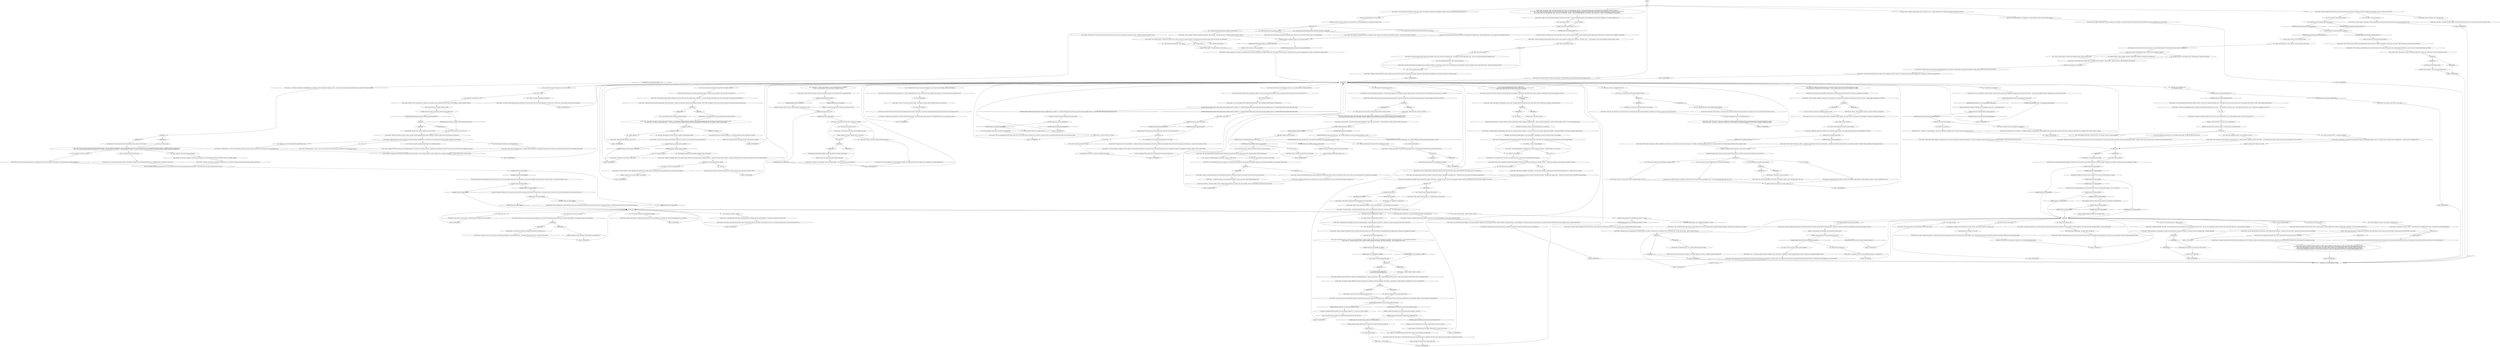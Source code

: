 # CONTAINERYARD / EVRART MURDER
# "I wanna talk to you about the murder."
# ==================================================
digraph G {
	  0 [label="START"];
	  1 [label="input"];
	  2 [label="Half Light: An entire neighbourhood of... killers."];
	  3 [label="Logic: He places a lot of faith in that *lawyergirl*. Perhaps this is a tactical error? Anyway."];
	  4 [label="Authority: Kingsman? Yes! Please, let's be that."];
	  5 [label="You: \"Actually, I need to get back to you on this door thing.\""];
	  6 [label="Untitled hub"];
	  7 [label="Evrart Claire: \"What if he planned to write a hack-piece to the local newspaper regarding these crazy theories he had developed. Just to stir up trouble. Wouldn't that be annoying?\""];
	  8 [label="Jump to: [MURDERHUB]"];
	  9 [label="Evrart Claire: \"These guys turn up and start beating people. Tell you what, Harry, I wouldn't be surprised if we got the same mercenary company -- after a little *rebranding*. And I'm sure as hell not surprised to see an army of scabs under my gates.\""];
	  10 [label="Kim Kitsuragi: \"So you believe the scabs were organized by the security contractor?\""];
	  11 [label="Variable[\"tc.crenel\"]"];
	  12 [label="Variable[\"tc.crenel\"]", shape=diamond];
	  13 [label="!(Variable[\"tc.crenel\"])", shape=diamond];
	  14 [label="Jump to: [MURDERHUB]"];
	  15 [label="Jump to: [MURDERHUB]"];
	  16 [label="Evrart Claire: \"Perfect, Harry! That's perfect!\" he claps his hands. \"My version of the left is not against the companies. It's *with* the companies. Honestly, what I have in mind is a business proposal. A left-wing business proposal, but still...\""];
	  17 [label="IsKimHere()"];
	  18 [label="IsKimHere()", shape=diamond];
	  19 [label="!(IsKimHere())", shape=diamond];
	  20 [label="Variable[\"pier.joyce_met\"]"];
	  21 [label="Variable[\"pier.joyce_met\"]", shape=diamond];
	  22 [label="!(Variable[\"pier.joyce_met\"])", shape=diamond];
	  23 [label="IsKimHere()"];
	  24 [label="IsKimHere()", shape=diamond];
	  25 [label="!(IsKimHere())", shape=diamond];
	  26 [label="IsKimHere()"];
	  27 [label="IsKimHere()", shape=diamond];
	  28 [label="!(IsKimHere())", shape=diamond];
	  29 [label="Jump to: [Untitled hub]"];
	  30 [label="Evrart Claire: \"No, you haven't, Harry.\" He waves at you with a jolly smile. \"I haven't told you anything about the crime yet.\""];
	  31 [label="Evrart Claire: \"One of them got downright suicidal. Getting drunk, violent, a little rapey...\" He shakes his head. \"Even their own negotiator couldn't control him. That's your boy, the one who likes *hanging out* and trees.\""];
	  32 [label="Evrart Claire: \"He probably worded it differently, but that was the idea. Sure sounded to me like they killed him.\" He chuckles. \"I gave them two weeks paid leave and told them to lay low to avoid retaliation.\""];
	  33 [label="Evrart Claire: \"Actually less, because this is my home town, my territory and my backyard. You are a guest here, Harry. Please remember that.\""];
	  34 [label="Evrart Claire: \"But I *can't* think straight with this thing weighing on me...\" He slaps himself on the forehead. \"You're a police officer, aren't you? I have a crazy idea. You guys are basically door-opening machines. Incredibly talented at opening doors.\"\n\"But I *can't* think straight with this thing weighing on me...\" Suddenly, he slaps himself on the forehead. \"You're police officers, aren't you? I have a crazy idea. You guys are basically door-opening machines. Incredibly talented at opening doors.\""];
	  35 [label="You: \"Kim, is that true? Are we door-opening machines?\""];
	  36 [label="You: \"What do you mean by a 'weasel'?\""];
	  37 [label="IsKimHere()"];
	  38 [label="IsKimHere()", shape=diamond];
	  39 [label="!(IsKimHere())", shape=diamond];
	  40 [label="Jump to: [Untitled hub]"];
	  41 [label="You: \"I did go inside. Weasel had the flag of the Old Revachol on his wall.\""];
	  42 [label="Variable[\"cargo.evrart_logic_on_conspiracy_theory_must_have_been_true\"]"];
	  43 [label="Variable[\"cargo.evrart_logic_on_conspiracy_theory_must_have_been_true\"]", shape=diamond];
	  44 [label="!(Variable[\"cargo.evrart_logic_on_conspiracy_theory_must_have_been_true\"])", shape=diamond];
	  45 [label="Evrart Claire: \"Yes! I'm an old man, Harry. My legs aren't what they used to be. They lift my office with that big crane. It's actually very fun, you should try it.\""];
	  46 [label="Evrart Claire: \"Oh, I'm not *at all* worried about that. These are not the kind of men who get arrested. They're Martinaise boys, tough and gritty. I'd like to see the man who takes them in.\" He chuckles. \"Besides I sent my lawyergirl to look after them.\""];
	  47 [label="You: \"You're disappointed.\""];
	  48 [label="Jump to: [MURDERHUB]"];
	  49 [label="Jump to: [MURDERHUB]"];
	  50 [label="You: \"Okay. Yes.\""];
	  51 [label="Rhetoric: He wants you to do more *things* for him before."];
	  52 [label="Evrart Claire: \"Oh, Liz is a bright one!\" He grins broadly. \"I paid for that law degree myself, thinking it'll probably turn her all fancy, but hell, Harry -- she came back a firebrand socialist! Sometimes she scares *me* with her zeal.\""];
	  53 [label="Kim Kitsuragi: \"You mean our victim?\""];
	  54 [label="Empathy: Maybe he doesn't believe the boys *really* had it in them. They're his boys after all."];
	  55 [label="Evrart Claire: \"Yes, yes, the little cul-de-sac on the coast. Where all the men have drowned -- in either the sea or the bottle. A gloomy place, doesn't have that Union attitude.\""];
	  56 [label="Evrart Claire: \"You need to get signatures from Isobel Sadie and Lilienne Carter. The cul-de-sac is right past the pawnshop and across the canal. I hear there is some trouble with the water lock, but they should fix it by Wednesday morning.\""];
	  57 [label="Untitled hub"];
	  58 [label="Evrart Claire: \"Yes, that would have been the interesting way to do things. For both of us really. But you were too slow.\" His expression turns to compassion. \"But do not despair over this minor hiccup, Harry. I *will* tell you about the murder.\""];
	  59 [label="Jump to: [Evrart Claire: \"\"Now let's get down to brass tacks....\"]"];
	  60 [label="Variable[\"cargo.evrart_help_justified\"]"];
	  61 [label="Variable[\"cargo.evrart_help_justified\"]", shape=diamond];
	  62 [label="!(Variable[\"cargo.evrart_help_justified\"])", shape=diamond];
	  63 [label="Evrart Claire: \"There's a militant wing inside the Union. A group of people whose duties don't involve manual labour, but peacekeeping in the neighbourhood. Making sure everything runs smoothly.\""];
	  64 [label="You: \"I sense there's a *but*.\""];
	  65 [label="You: \"Why don't you just open it yourself?\""];
	  66 [label="Jump to: [Untitled hub]"];
	  67 [label="Evrart Claire: \"You can get the key from Mañana -- he's down by the gates. Mañana's like a free agent in the Union. Special operations. Hardened socialist. A real free-thinker too. He'll tell you precisely where the door is.\" He smiles, obviously satisfied with how well he planned it all out. \"One last thing, Harry.\""];
	  68 [label="Reaction Speed: And just like that, it's happening -- the roller coaster is moving. Too late to take it back now."];
	  69 [label="Drama: Oddly, it seems to be true."];
	  70 [label="Evrart Claire: \"But he *does* live nearby... maybe it's a pedantic weasel? Fascists are neat freaks, if you don't mind me saying so. I feel like a real detective right now, Harry! Am I getting this right?\" He imitates bashing something with an imaginary baton."];
	  71 [label="Esprit de Corps: But, he thinks, it's your call."];
	  72 [label="Evrart Claire: \"I bet it was, Harry.\" He says with a grimace -- then the smile dissipates. \"But seriously, what did you see in his apartment?\""];
	  73 [label="You: (Shake your head.) \"Fascist insignia everywhere. Memorabilia calling for the *Return to the Golden Age*.\""];
	  74 [label="You: \"I *may have* gone inside and seen a collection of racist mugs.\""];
	  75 [label="You: \"Okay, you're right. It's probably not important.\""];
	  76 [label="IsKimHere()"];
	  77 [label="IsKimHere()", shape=diamond];
	  78 [label="!(IsKimHere())", shape=diamond];
	  79 [label="You: \"That's not a big deal. Certainly not big enough to do something insidious.\""];
	  80 [label="Evrart Claire: \"But enough about me and my fun container.\" His face turns serious. \"The killers the company hired... I think there were three of them. All hardened commando-types.\""];
	  81 [label="IsKimHere()"];
	  82 [label="IsKimHere()", shape=diamond];
	  83 [label="!(IsKimHere())", shape=diamond];
	  84 [label="Evrart Claire: \"Certainly, Harry.\""];
	  85 [label="You: \"There were other things I was wondering about.\""];
	  86 [label="Evrart Claire: \"How do I know? Let me tell you about these people.\" He slams his fist on the desk. \"That's their MO. It's what they do.\""];
	  87 [label="Jump to: [MURDERHUB]"];
	  88 [label="Evrart Claire: \"I did that, didn't I?\" He snickers. \"She thinks of herself as a guerrilla fighter. These middle-class kids and the books they read are crazy, Harry. I think she would rather be an *insurgent* than a lawyer. I hope it's a phase.\""];
	  89 [label="Jump to: [MURDERHUB]"];
	  90 [label="Logic: He's thinking: *Damn, what a mess. Good thing this isn't gonna come back to me.*"];
	  91 [label="Variable[\"cargo.took_evrart_5_real\"]"];
	  92 [label="Variable[\"cargo.took_evrart_5_real\"]", shape=diamond];
	  93 [label="!(Variable[\"cargo.took_evrart_5_real\"])", shape=diamond];
	  94 [label="Variable[\"cargo.evrart_help_justified\"]"];
	  95 [label="Variable[\"cargo.evrart_help_justified\"]", shape=diamond];
	  96 [label="!(Variable[\"cargo.evrart_help_justified\"])", shape=diamond];
	  97 [label="Endurance: If you can stomach agreeing, you can turn this around on Evrart. And physically speaking -- you *can* stomach it."];
	  98 [label="You: \"Good talk. Let's conclude for now.\"\n\"Let's change the subject.\""];
	  99 [label="You: \"Whose door is it?\""];
	  100 [label="Evrart Claire: \"Harry, I'm a very busy man and, more importantly,  I don't have that extraordinary physique you do.\" He slams his fists together. \"You look like you could run around all day!\""];
	  101 [label="You: \"I bet you don't even know anything about the hanging.\""];
	  102 [label="Empathy: He's been *hurt* too much in the past -- by men who aren't *social democrats*."];
	  103 [label="Authority: You can now go and tell Titus about this. See what he has to say."];
	  104 [label="Drama: A guy who has antagonized the Union in a Union-run town? Maybe it's political?"];
	  105 [label="Evrart Claire: \"That's exactly what I thought, Harry!\" He slams his fist on the table. \"What a weasel... And for the record, I was only curious, not testing you.\""];
	  106 [label="Evrart Claire: \"Exactly the kind of fascist memorabilia I was expecting.\" He shakes his head. \"Weasel probably prays to it every night for the downfall of the Union.\""];
	  107 [label="You: \"Great technique. You'd make a great sergeant.\""];
	  108 [label="You: \"There's more to police work than whacking an imaginary baton.\""];
	  109 [label="Evrart Claire: \"Harry, this strike is the culmination of many *many*, mistakes made by the Wild Pines Group. They tried to shut the strike down by sending in armed mercenaries.\""];
	  110 [label="You: \"Wait, the whole *neighbourhood* is in on it?\""];
	  111 [label="Kim Kitsuragi: \"Aren't you worried we might arrest them for this?\""];
	  112 [label="Evrart Claire: \"That's very clever, Harry. Yes. They might have said it just to impress some girls or something.\" He rubs his chin. \"But Titus has a bad temper, so the chances are 50-50.\""];
	  113 [label="Evrart Claire: \"Maybe that's connected too?\" He seems excited by the possibility. \"I'm not some genius judge of character. What happened here is up to you to figure out, Harry.\""];
	  114 [label="Logic: There's more to this."];
	  115 [label="You: \"All right.\""];
	  116 [label="IsKimHere()"];
	  117 [label="IsKimHere()", shape=diamond];
	  118 [label="!(IsKimHere())", shape=diamond];
	  119 [label="Evrart Claire: \"Tribunal?\" He appears aghast. \"That sounds *serious* Harry. We Union men should be *shitting* ourselves...\" He rubs his chin and smiles suddenly: \"I wish you hadn't told me that. I'm gonna lose *sleep* over this. Let's change the subject.\""];
	  120 [label="You: \"You mentioned a *lawyergirl*?\""];
	  121 [label="Evrart Claire: \"But of course! It's the least I can do for my good friend, Harry. I'll do it right after we've concluded this talk.\""];
	  122 [label="You: \"What's that supposed to mean?! I'm more left than *you* are.\""];
	  123 [label="Jump to: [MURDERHUB]"];
	  124 [label="Untitled hub"];
	  125 [label="Jump to: [MURDERHUB]"];
	  126 [label="Evrart Claire: \"They're like you guys,\" he nods to you and the lieutenant. \"Idealistic people who want to make sure bad things don't happen. And if they already have... well, punishment must follow.\"\n\"They're like you -- idealistic people who want to make sure that bad things don't happen. And if they already have... well, punishment must follow.\""];
	  127 [label="Evrart Claire: \"Oh Harry...\" He starts laughing. \"This is getting real grim and there's no need for that. We are friends.\" He sits back and looks you in the eye with a wide smile."];
	  128 [label="Variable[\"cargo.evrart_unionmaffia_rcm_maffia\"]"];
	  129 [label="Variable[\"cargo.evrart_unionmaffia_rcm_maffia\"]", shape=diamond];
	  130 [label="!(Variable[\"cargo.evrart_unionmaffia_rcm_maffia\"])", shape=diamond];
	  131 [label="Evrart Claire: \"Just open the door. You don't need to go in or anything. I just want that weasel to come home and see the unlocked door.\""];
	  132 [label="Composure: He performs a motion, as if spraying bullets from a machine gun."];
	  133 [label="You: \"No, no, Evrart. I really did open the door.\""];
	  134 [label="You: Variable[\"cargo.evrart_lying_about_the_door_drama_rc\"]"];
	  135 [label="Variable[\"cargo.evrart_lying_about_the_door_drama_rc\"]", shape=diamond];
	  136 [label="!(Variable[\"cargo.evrart_lying_about_the_door_drama_rc\"])", shape=diamond];
	  137 [label="You: \"And not only did I open it, I went inside too. It was a real weasel's den, Evrart.\""];
	  138 [label="Drama: He *was* testing you. And you succeeded."];
	  139 [label="Evrart Claire: \"Now let's get down to brass tacks. It's time for men like me and you to figure out who's killed who and why.\" He pretends to roll up his sleeves. \"Real police work is gonna start happening now. I promise you, Harry, this is gonna be good.\""];
	  140 [label="Evrart Claire: \"Racist mugs in the trash AND in the apartment?!\" He grabs his head with both hands. \"You guys are just light-years ahead of me.\""];
	  141 [label="Kim Kitsuragi: \"Yes-yes... Do you think this 'weasel' is somehow connected to the murder?\""];
	  142 [label="Evrart Claire: \"Potentially, Harry, potentially. We got arm wrestling champions, rowing club people, ex-coal miners -- tough guys, all ready to spring into action for their home base.\""];
	  143 [label="You: \"I think you're sharing information with the police, because you don't think they *actually* did it.\""];
	  144 [label="You: \"There was a bullet in the hanged man's head.\""];
	  145 [label="Jump to: [MURDERHUB]"];
	  146 [label="Jump to: [MURDERHUB]"];
	  147 [label="Jump to: [MURDERHUB]"];
	  148 [label="Jump to: [Untitled hub]"];
	  149 [label="Rhetoric: Is he absolutely sure the tenants won't be thrown out in the street?"];
	  150 [label="Variable[\"cargo.evrart_rhet_is_he_sure_the_tenants_will_be_fin\"]"];
	  151 [label="Variable[\"cargo.evrart_rhet_is_he_sure_the_tenants_will_be_fin\"]", shape=diamond];
	  152 [label="!(Variable[\"cargo.evrart_rhet_is_he_sure_the_tenants_will_be_fin\"])", shape=diamond];
	  153 [label="Evrart Claire: He nods gravely. \"A security contractor. Can you imagine that? Workers standing in peaceful protest -- united in the spirit of fellowship! -- and they send hired killers to *mow* us down with machine gun fire.\""];
	  154 [label="Evrart Claire: \"Oh, they are simply fine young men -- all seven of them! Exemplary Union members. Always working to advance their position in the local socialist-democratic movement. Core members.\""];
	  155 [label="Evrart Claire: \"Oh, no one's. It's just a weasel. A weasel lives there. Nothing for you to worry about.\""];
	  156 [label="Jump to: [EVRARTHUB]"];
	  157 [label="Kim Kitsuragi: The lieutenant sighs. \"Yes -- we both understand what you meant.\""];
	  158 [label="Esprit de Corps: This may be the only way, he thinks. I won't hold it against you. In fact, we  probably *should* reconsider later."];
	  159 [label="Authority: Don't give him the pleasure."];
	  160 [label="Authority: That's him *allowing* the police to ask his men questions."];
	  161 [label="Untitled hub"];
	  162 [label="Evrart Claire: \"Of course, Harry. Stoic silence. I like that. Very befitting a police officer.\" He bows slightly in his chair. \"I'm not a real detective. You are.\""];
	  163 [label="Evrart Claire: \"See, Harry? Many questions become irrelevant once we ask ourselves *why* we're even asking them.\" He winks at you. \"But I'm sure you have plenty more where that came from.\""];
	  164 [label="Kim Kitsuragi: \"So these *idealists* killed our victim?\""];
	  165 [label="IsKimHere()"];
	  166 [label="IsKimHere()", shape=diamond];
	  167 [label="!(IsKimHere())", shape=diamond];
	  168 [label="You: \"Are you not afraid that we're going to arrest them?\""];
	  169 [label="You: \"Where can I find them? The Union booth in the Whirling was empty.\""];
	  170 [label="Evrart Claire: \"I don't want them to be scared. I want them to think, 'Wow, I feel so safe. I like Evrart.' I only want weasels to be scared.\""];
	  171 [label="Physical Instrument: That's not how you baton someone! The technique is way off. You strike with your whole body not just the baton..."];
	  172 [label="You: \"What more can you tell me? Who's second in command? Who's the most violent?\""];
	  173 [label="You: \"What would this entail?\""];
	  174 [label="Rhetoric: He's saying as little as possible as vaguely as he can. Deliberately omitting things."];
	  175 [label="Evrart Claire: \"Harry,\" the big man says with a tragic look on his face. \"Had you asked me earlier, I could have used your help in dealing with a certain weasel. It would have really *solidified* our friendship.\""];
	  176 [label="Jump to: [MURDERHUB]"];
	  177 [label="Evrart Claire: \"I'm talking *beasts*, hardened killers from proxy wars in Yeesut, Semenine, Saramiriza -- you name it, they've done it. Raping, killing, burning villages -- killing little children for the Señorita Pineapple company, Harry...\""];
	  178 [label="Evrart Claire: \"A loud blabbering weasel. When weasels feel no one is watching, they start acting *foolishly...*\" He removes his glasses and rubs his nose."];
	  179 [label="Suggestion: There is no way to sway this man in any direction. He is un-suggestable and un-swayable. Just tell the truth."];
	  180 [label="Jump to: [MURDERHUB]"];
	  181 [label="You: \"That'd be awful if I intervened in something like that.\""];
	  182 [label="You: \"Guess what? Not only was the hanging a cover-up -- it was orchestrated by a woman named Ruby.\""];
	  183 [label="Evrart Claire: \"No,\" he says looking at the swordfish-clock inattentively. \"I don't remember hiring any Rubies to the Hardie boys.\""];
	  184 [label="Variable[\"cargo.evrart_empathy_disappointed\"]"];
	  185 [label="Variable[\"cargo.evrart_empathy_disappointed\"]", shape=diamond];
	  186 [label="!(Variable[\"cargo.evrart_empathy_disappointed\"])", shape=diamond];
	  187 [label="Evrart Claire: \"So they shot him?\" He sounds pleasantly surprised."];
	  188 [label="You: \"Let's change the subject.\""];
	  189 [label="You: \"What if I were to pin this on someone and just quietly...\""];
	  190 [label="IsKimHere()"];
	  191 [label="IsKimHere()", shape=diamond];
	  192 [label="!(IsKimHere())", shape=diamond];
	  193 [label="You: \"Kim, what do you think of this?\""];
	  194 [label="Evrart Claire: \"As I said, it weighs on me heavily...\" He bows his head in shame, then looks up and smiles: \"But once we get *really* talking... well, I'm gonna hand you the keys to Martinaise! And maybe even help you figure out who's behind this killing.\""];
	  195 [label="You: \"Are you 100% sure no one's going to end up homeless?\""];
	  196 [label="Esprit de Corps: Okay. Fine."];
	  197 [label="Variable[\"cargo.evrart_reaction_speed_recognize_gardener\"]"];
	  198 [label="Variable[\"cargo.evrart_reaction_speed_recognize_gardener\"]", shape=diamond];
	  199 [label="!(Variable[\"cargo.evrart_reaction_speed_recognize_gardener\"])", shape=diamond];
	  200 [label="Variable[\"cargo.evrart_help_justified\"]"];
	  201 [label="Variable[\"cargo.evrart_help_justified\"]", shape=diamond];
	  202 [label="!(Variable[\"cargo.evrart_help_justified\"])", shape=diamond];
	  203 [label="Authority: Take the documents off him and you take his power."];
	  204 [label="Evrart Claire: \"Are you shitting me, Harry? Did you not really open the door and are now just telling me you did?\" His lively eyes are mapping your face. \"You're a wild one, Harry!\""];
	  205 [label="You: \"Hold on, you have a village elephant?\""];
	  206 [label="Evrart Claire: \"Most certainly, Harry.\" The big man nods merrily. \"Nothing brightens my day like brainstorming these things with you.\""];
	  207 [label="Jump to: [Untitled hub]"];
	  208 [label="Jump to: [EVRARTHUB]"];
	  209 [label="Half Light: Those Señorita Pineapple people are scary motherfuckers, decimating your state if you don't give them your pineapples."];
	  210 [label="Empathy: He's not scared of them. If anything, he *likes* them being here. Strange..."];
	  211 [label="You: Say nothing."];
	  212 [label="Evrart Claire: \"Of course, of course, Harry. I'm not a real police officer. *You* are!\""];
	  213 [label="Evrart Claire: \"Insidious? Would I ever ask you to do something insidious? Of course not!\" He shakes his head. \"I personally love journalism. And I know you do too. That's because we've got nothing to hide, right?\""];
	  214 [label="You: \"Wait, they move the container?\""];
	  215 [label="You: \"Go on.\""];
	  216 [label="Reaction Speed: This woman may be running drugs for him. There's no way he doesn't know her."];
	  217 [label="Jump to: [MURDERHUB]"];
	  218 [label="IsKimHere()"];
	  219 [label="IsKimHere()", shape=diamond];
	  220 [label="!(IsKimHere())", shape=diamond];
	  221 [label="Evrart Claire: \"You're right, you're right. My sleep isn't your concern -- tell me, Harry, what else can I help you with?\""];
	  222 [label="You: \"In the future, I could use your backing. Can you ask the Hardie boys to cooperate?\"\n\"Evrart, I met these Hardies. Can you ask them to cooperate with me?\""];
	  223 [label="Half Light: Separate one from the herd."];
	  224 [label="Variable[\"cargo.evrart_halflight_separate_one_from_herd\"]"];
	  225 [label="Variable[\"cargo.evrart_halflight_separate_one_from_herd\"]", shape=diamond];
	  226 [label="!(Variable[\"cargo.evrart_halflight_separate_one_from_herd\"])", shape=diamond];
	  227 [label="Variable[\"cargo.evrart_exited_murderhub_once\"]"];
	  228 [label="Variable[\"cargo.evrart_exited_murderhub_once\"]", shape=diamond];
	  229 [label="!(Variable[\"cargo.evrart_exited_murderhub_once\"])", shape=diamond];
	  230 [label="Jump to: [EVRARTHUB]"];
	  231 [label="Jump to: [MURDERHUB]"];
	  232 [label="Evrart Claire: \"On the coast, Harry. Across the canal. There's a cul-de-sac there -- a little *village* they're calling it. A gloomy place. You'll find it. I trust your detective skills, Harry.\""];
	  233 [label="Logic: There's probably more to that."];
	  234 [label="You: \"The weasel-thing sounds fun, wish I could have done that.\""];
	  235 [label="Variable[\"whirling.hardie_hub_reached\"]"];
	  236 [label="Variable[\"whirling.hardie_hub_reached\"]", shape=diamond];
	  237 [label="!(Variable[\"whirling.hardie_hub_reached\"])", shape=diamond];
	  238 [label="Inland Empire: The stars aligned into a cosmic frown here. He has your fate decided. Bide your time, however, and let the stars continue their course -- and that frown shall turn into a smile. Only if you play along..."];
	  239 [label="Jump to: [EVRARTHUB]"];
	  240 [label="Evrart Claire: \"...but there's a *thing* that's been keeping me up at night. I *want* to talk about the hanging. I mean... if we could just calmly talk, exchange information, we could blow this thing wide open!\""];
	  241 [label="Evrart Claire: \"Just go there, unlock the door and leave it open. It's been such a burden on me, Harry. I just want this to be over so I can discuss business with you.\" He puts his glasses back on."];
	  242 [label="You: Better not to."];
	  243 [label="Half Light: Or what -- he'll give you info? Fine, don't ask it then."];
	  244 [label="Logic: He's betting on them being useless to you."];
	  245 [label="Evrart Claire: \"Of course, Harry!\" He exclaims. \"What are friends for if not for measuring the falsehood one can pass in the disguise of truth.\""];
	  246 [label="You: \"Misogynist posters, racist literature and a signed petition to 'euthanise the invalids'.\""];
	  247 [label="Evrart Claire: \"Believe me, he's not a killer. He's a nobody. Just a basement-variety armchair fascist, who comes up with needlessly complex conspiracy theories.\""];
	  248 [label="Evrart Claire: \"Believe me, Harry, he's a nobody. Just your basement-variety nobody... Can't imagine him being connected to a high-calibre case like this.\""];
	  249 [label="Evrart Claire: \"Everything they did there, they brought over here. They want to turn Revachol into a Third World slum. Honestly, the only thing they didn't do, is kill the village elephant.\""];
	  250 [label="Logic: Again: that sounds like organized crime."];
	  251 [label="Variable[\"cargo.evrart_thinks_hardies_might_have_not_killed_after_all\"]"];
	  252 [label="Variable[\"cargo.evrart_thinks_hardies_might_have_not_killed_after_all\"]", shape=diamond];
	  253 [label="!(Variable[\"cargo.evrart_thinks_hardies_might_have_not_killed_after_all\"])", shape=diamond];
	  254 [label="You: \"I've talked to the boys and it turns out the hanging was a cover-up. They were helping a woman named Klaasje.\""];
	  255 [label="Evrart Claire: \"What I *do* know is -- the case is in safe hands. If anyone can get to the bottom of this shot-and-hanged man, it's my favourite policeman -- Harry.\"\n\"What I *do* know is -- the case is in safe hands. If anyone can get to the bottom of this shot-and-hanged-man, it's my two little policemen. Godspeed, policemen!\""];
	  256 [label="Evrart Claire: \"Of course, you're always one step ahead of me, Harry. I'm no genius. I'm in this position because people *like* me.\""];
	  257 [label="You: \"Did you send her to spy on me disguised as a gardener?\""];
	  258 [label="You: \"You're right not to trust me. I take care of *me*. I'm a hustler. I grind. I'm a money engineer.\""];
	  259 [label="You: \"What are the signatures for?\""];
	  260 [label="Evrart Claire: \"By now I'm *sure* you've figured out who the dead man was working for -- the bad guys. Wild Pines. Sent to scare us. Another *violent measure* of the top hats against us flat caps.\""];
	  261 [label="Kim Kitsuragi: \"And what would this entail?\""];
	  262 [label="You: \"Let's change the topic.\""];
	  263 [label="Jump to: [MURDERHUB]"];
	  264 [label="You: \"You said the lynching and the strike are related. How?\"\n\"I've heard about a connection between the lynching and the strike. I'd like to hear what you know about it.\"\n\"I want to hear again about how the strike and lynching are connected.\""];
	  265 [label="Evrart Claire: \"I mean, it's no secret that the lynching is connected to the strike -- so much to talk about! Honestly, it's been weighing on me so heavily. I understand -- you need to *interview* me...\""];
	  266 [label="You: \"You've heard wrong Evrart. We're not.\""];
	  267 [label="Drama: It's impossible to say if he's telling the truth, sire."];
	  268 [label="Evrart Claire: \"Oh, Harry...\" He shakes his head, smiling. \"You don't need to get back to me. You need to open the door. Very simple, really.\""];
	  269 [label="You: \"There was a collection of colonial mugs there, and I found a similar mug in the trash with the hanged man's clothes.\"\n\"The mug collection I mentioned was in the apartment... I found a similar mug in the trash with the hanged man's clothes.\""];
	  270 [label="Untitled hub"];
	  271 [label="You: \"How do you know the mercenaries were hired by the shipping company?\""];
	  272 [label="Empathy: He's clearly happy about the tribunal."];
	  273 [label="Evrart Claire: \"Oh, I wasn't offering it to you, just holding it out there.\" He pockets the bill. \"But I am willing to share *information*. Was there anything else?\""];
	  274 [label="Evrart Claire: \"What does your heart tell you about your lost gun, Harry? Does it tell you to forget about it? Or do you think it wants to be found?\" He picks something from his teeth. \"I think it's lonely and cold. I think it wants to be found and I have a proposal for you.\""];
	  275 [label="You: \"No, I'm not going to do this.\" (Reject the task.)"];
	  276 [label="You: \"Fine, if I happen to be there, I can ask them.\" (Accept the task.)"];
	  277 [label="You: \"What do you mean?\"\n\"I'm listening.\""];
	  278 [label="Kim Kitsuragi: The lieutenant marks something in his notebook."];
	  279 [label="You: \"You mean the fishing village?\""];
	  280 [label="Empathy: He means it."];
	  281 [label="Evrart Claire: \"But the good news is, the moment you change your mind and want to look into this matter -- just tell me, and we'll be buddies again.\" He smiles pleasantly."];
	  282 [label="Jump to: [EVRARTHUB]"];
	  283 [label="You: \"Yes, let's talk about the murder.\""];
	  284 [label="Evrart Claire: \"But enough about me and my container.\" His face turns serious. \"The killers the company hired... I think there were three of them. All hardened commando-types.\""];
	  285 [label="Evrart Claire: \"You fucked up. You waited too long, the weasel came back, and now you can't open the door I asked you to open...\" The big man looks you straight in the eye."];
	  286 [label="Reaction Speed: Wait, the girl by the Whirling, who was keeping an eye on you -- is he talking about her?"];
	  288 [label="IsKimHere()"];
	  289 [label="IsKimHere()", shape=diamond];
	  290 [label="!(IsKimHere())", shape=diamond];
	  291 [label="You: \"I saw lot of anti-socialist, anti-union stuff. Pamphlets saying: *Get the unions in check*.\""];
	  292 [label="You: \"The deal wasn't for me to go inside, so I didn't.\""];
	  293 [label="Evrart Claire: \"Truly awful.\" He shakes his head. \"It's great it didn't happen then. I personally love journalism. And I know you do too, Harry. That's because we've got nothing to hide, right?\""];
	  294 [label="Evrart Claire: \"So funny, Harry. I, of course, love journalism. And I know secretly you do too. And you know why? Because we've got nothing to hide.\""];
	  295 [label="Empathy: Despite his boastful tone, he's having doubts about something -- but what?"];
	  296 [label="Evrart Claire: \"Also, Harry, here's five reál.\" He holds out a banknote."];
	  297 [label="Evrart Claire: \"Yes, Harry. It's like I can't *fully* trust you if you're not a man of the left,\" he says, slowly shaking his head. \"I *want* to, but I just can't...\""];
	  298 [label="You: \"I am not a 'man of the left'. I'm a patriot of Revachol.\""];
	  299 [label="Evrart Claire: \"You're saying it, but I don't believe you. You know how it is -- company snitches, *agent provocateurs* everywhere... I'm barricaded in this fortress of mine, and I need to get a message out. Will you help me?\""];
	  300 [label="Esprit de Corps: He means: \"Fuck it, let's open the door then.\""];
	  301 [label="Evrart Claire: \"Once again I require nothing unethical or illegal of you. You just need to get two little signatures on this piece of paper.\" He pulls out an envelope. \"And then mail it to my accountant in La Delta.\""];
	  302 [label="Evrart Claire: \"Perfectly acceptable.\" He smiles. \"No one's gonna force you into anything, but I don't know about that gun of yours... You see, I'm a vengeful man, Harry. Part of how I got where I am is that, well -- I can be quite nasty sometimes.\""];
	  303 [label="IsKimHere()"];
	  304 [label="IsKimHere()", shape=diamond];
	  305 [label="!(IsKimHere())", shape=diamond];
	  306 [label="You: \"Our victim?\""];
	  307 [label="IsKimHere()"];
	  308 [label="IsKimHere()", shape=diamond];
	  309 [label="!(IsKimHere())", shape=diamond];
	  310 [label="Variable[\"coast.reeds_checked_counter\"] >=1"];
	  311 [label="Variable[\"coast.reeds_checked_counter\"] >=1", shape=diamond];
	  312 [label="!(Variable[\"coast.reeds_checked_counter\"] >=1)", shape=diamond];
	  313 [label="Variable[\"cargo.evrart_help_justified\"]"];
	  314 [label="Variable[\"cargo.evrart_help_justified\"]", shape=diamond];
	  315 [label="!(Variable[\"cargo.evrart_help_justified\"])", shape=diamond];
	  316 [label="Evrart Claire: \"Mhmh. One day Titus Hardie -- leader of this peacekeeping faction -- comes up to me and says: 'Boss, socialist-democratic fervour drove us to take it upon ourselves to kill this beast that was burdening the land.'\""];
	  317 [label="You: \"So let me ask you this... Which one of Hardie's boys is your least favourite?\""];
	  318 [label="You: \"So let's say something happens to Fat Angus... let's say a citizen's arrest...\""];
	  319 [label="Evrart Claire: \"You would die, Harry,\" he says, grinning. \"You would die and in the process start a bloody and completely unnecessary war between the Débardeurs' Union and the Citizens Militia.\""];
	  320 [label="Evrart Claire: \"And I'm sure you're gonna open this one with flying colours, Harry.\" He chuckles. \"This really is very simple and there's nothing shady about it.\""];
	  321 [label="You: \"Yes, let's blow it open.\""];
	  322 [label="Kim Kitsuragi: \"Yes. That sounds good,\" the lieutenant says with a slow nod. \"Let's do that.\""];
	  323 [label="Volition: Needless to say, this is another *move*. Don't take it."];
	  324 [label="You: \"You're right, I was just testing you.\""];
	  325 [label="Drama: He's trying to figure out if you're lying."];
	  326 [label="Evrart Claire: \"Just as I thought. Culturally antiquated mug collection. What a weasel...\" He shakes his head. \"*Pissing* on Evrart's Rainbow Coalition.\""];
	  327 [label="You: \"I see.\""];
	  328 [label="Evrart Claire: \"Now please, let's get back to the good stuff, the police stuff, Harry! I just see myself as one of you guys. Think of me as a sergeant or something.\" He smiles broadly. \"Let's *crack* this, Harry.\""];
	  329 [label="You: \"Who exactly did the *pushing*?\""];
	  330 [label="You: \"Do you know Ruby?\""];
	  331 [label="Evrart Claire: \"Why was I disappointed that they didn't start a war? I'm not a floozy, Harry.\" He flashes you a sly smile. \"You don't just get to second base with Evrart like this. We're at first base, Harry.\""];
	  332 [label="You: \"Yes. Someone shot him in the head before they hanged him.\""];
	  333 [label="You: \"So you think the security contractor organized the scabs?\""];
	  334 [label="You: \"The name of the company is Krenel this time. It might have been Sediment before.\""];
	  335 [label="You: \"The remaining mercenaries are organizing a tribunal to take on the Hardies.\""];
	  336 [label="You: \"You don't *seem* too worried about it.\""];
	  337 [label="IsKimHere()"];
	  338 [label="IsKimHere()", shape=diamond];
	  339 [label="!(IsKimHere())", shape=diamond];
	  340 [label="Evrart Claire: \"They're just gonna have to deal with the construction noise for six months and then they'll be living like kings -- right next to a fancy new youth centre, designed by the best architects from Stella Maris.\""];
	  341 [label="Jump to: [EVRARTHUB]"];
	  342 [label="Kim Kitsuragi: \"What makes you think the Wild Pines negotiator can't control them?\""];
	  343 [label="You: \"How did he end up hanging from that tree?\""];
	  344 [label="Kim Kitsuragi: \"Interesting. Who's second in command?\""];
	  345 [label="Evrart Claire: \"The people win, Harry.\" He nods solemnly and repeats: \"The people win.\""];
	  346 [label="Evrart Claire: \"We're gonna build a youth centre there. The value of their properties goes up and kids have a place to play in. I'm looking out for these people, not pulling the rug from under them, Harry. I'm looking out for all of Martinaise, not just the harbour.\""];
	  347 [label="Jump to: [MURDERHUB]"];
	  348 [label="Evrart Claire: \"By all means, Harry. What's on your mind?\""];
	  349 [label="Evrart Claire: \"Harry, they're almost all of them *great* guys, born leaders. Whatever happened, I'm sure they only had the best interests of Revachol in mind.\"\n\"They're almost all of them *great* guys, born leaders. Whatever happened, I'm sure they only had the best interests of Martinaise and Revachol in mind.\" "];
	  350 [label="Evrart Claire: \"...actually less, because it's his home and his backyard. You are a guest here, Harry. Please remember that.\""];
	  351 [label="Evrart Claire: \"Sure. I understand. But if that's the case, I don't think we'll *ever* get to speak like equals. Beautiful friendship unrealized. I really hope you'll change your mind, Harry...\""];
	  352 [label="Evrart Claire: \"Absolutely Harry, absolutely. Sock it to me.\""];
	  353 [label="Evrart Claire: \"Oh...\" He smiles -- it's another big grin. \"And she also really likes *gardening* I hear. In March. Strange. Anyway, let's move on.\""];
	  354 [label="Rhetoric: A man of the left? So you have to be a social democrat?"];
	  355 [label="Evrart Claire: \"You're right, Harry. You only had to unlock the door.\" He gives you a clever look. \"Which you did, so we're all good here.\""];
	  356 [label="You: \"But this weasel might have cleaned up after the killers.\""];
	  357 [label="Evrart Claire: \"But he *does* live nearby -- maybe it's a pedantic weasel? Fascists are known to be neat freaks... I feel like a real detective right now, Harry! Am I getting this right?\" He imitates bashing something with an imaginary baton."];
	  358 [label="Evrart Claire: \"What if it did? What if he took a whack in the dark? Started telling people the strike is funded by a protection racket that drove local shops out of business?\""];
	  359 [label="You: \"Do you know Klaasje?\""];
	  360 [label="Kim Kitsuragi: \"He was shot in the head *before* he was hanged.\""];
	  361 [label="You: \"Yet?\""];
	  362 [label="Evrart Claire: \"Once you have the signatures, mail this to 13022 La Rocca, district of La Delta. Then we can talk.\" He runs his fingers through his thin hair.\n\"Once you have the signatures, mail this to 13022 La Rocca in La Delta. *Then* I'll know you're a real kingsman and a patriot.\" He runs his fingers through his thin hair.\n\"Once you have the signatures, mail this to 13022 La Rocca in La Delta. *Then* I'll know you're a solid socialist.\" He runs his fingers through his thin hair.\n\"Once you have the signatures, mail this to 13022 La Rocca in La Delta. *Then*  I know we can do business together.\" He runs his fingers through his thin hair.\n\"Once you have the signatures, mail this to 13022 La Rocca in La Delta. *Then* we can talk about your gun.\" He runs his fingers through his thin hair."];
	  363 [label="Evrart Claire: \"There's a nameless little street on the coast with some old houses around it. Most people have already signed. I just need *two* more signatures to get this mission off the ground, Harry.\""];
	  364 [label="Kim Kitsuragi: \"By *negotiator* you mean Joyce?\""];
	  365 [label="You: \"Where is this *place* exactly?\""];
	  366 [label="You: \"Sounds like everybody wins.\""];
	  367 [label="Evrart Claire: \"By all means, Harry!\" He nods excitedly. \"What's on your mind?\""];
	  368 [label="You: \"Wait, who was the 'weasel'?\""];
	  369 [label="Evrart Claire: \"Fantastic! Time for men like me and you to figure out who's killed who and why.\" His fist lands on the desk. \"Real police work is gonna start happening now. I promise you, Harry, this is gonna be good.\""];
	  370 [label="You: \"I don't deserve that information, I didn't earn it...\""];
	  371 [label="Savoir Faire: Keep it cool, baby boy. You can use this, groove with this. Play along, let him throw his weight around -- and when he throws it too much, and you've got him off guard, that's when your trip him up."];
	  372 [label="Variable[\"cargo.evrart_help_justified\"]"];
	  373 [label="Variable[\"cargo.evrart_help_justified\"]", shape=diamond];
	  374 [label="!(Variable[\"cargo.evrart_help_justified\"])", shape=diamond];
	  375 [label="Evrart Claire: \"Work with them -- hell, interview them! But don't fight them. They really are just like you -- men who like beer, women, and some *order* on the streets.\""];
	  376 [label="Evrart Claire: \"I repeat, I'm a very, *very* busy man, Mr. Kitsuragi, and therefore I must occasionally enlist... outside help.\" He turns back to you. \"So what will it be, Harry?\""];
	  377 [label="Evrart Claire: \"Of course, Harry, I understand. But if that's the case, I don't think we'll *ever* find your gun. Even worse -- we won't be able to speak like equals about the murder...\""];
	  378 [label="You: \"Another question.\""];
	  379 [label="IsTHCPresent(\"revacholian_nationhood\")"];
	  380 [label="IsTHCPresent(\"revacholian_nationhood\")", shape=diamond];
	  381 [label="!(IsTHCPresent(\"revacholian_nationhood\"))", shape=diamond];
	  382 [label="Authority: That's all he's going to say on this subject."];
	  383 [label="You: (Better not to mention it.)"];
	  384 [label="Drama: You didn't say it with nearly enough confidence."];
	  385 [label="Evrart Claire: \"You know, what, Harry?\" He points both index fingers at you. \"I got a feeling they're gonna show up in full force *tomorrow*.\""];
	  386 [label="You: \"Do you think this weasel has something to do with my case?\""];
	  387 [label="You: \"Did they kill the hanged man?\"\n\"You believe they killed the hanged man?\""];
	  388 [label="Drama: He thinks it's closer to 60-40. 60 they didn't do it."];
	  389 [label="You: \"Where can I find them?\""];
	  390 [label="You: \"Wait, why are you giving it to me?\""];
	  391 [label="Evrart Claire: \"Good boy, a real team player.\" He rubs his hands together. \"Now -- do you have any more questions?\""];
	  392 [label="You: \"This is another corrupt scheme, isn't it? I'm neither left nor right. I do what my *heart* tells me to do.\""];
	  393 [label="Kim Kitsuragi: The lieutenant shrugs."];
	  394 [label="Evrart Claire: \"You bring joy to my heart, Harry --  such a pleasure to be working with you. Here...\" He hands you an open white envelope."];
	  395 [label="Jump to: [Untitled hub]"];
	  396 [label="Jump to: [Untitled hub]"];
	  397 [label="Kim Kitsuragi: The lieutenant's eyes meet yours and he shrugs."];
	  398 [label="Evrart Claire: \"Ruby?\" His belly rolls as he laughs to himself. \"You come across some wild characters, Harry, let me tell you! Ruby, huh? I guess you need to discuss her too?\""];
	  399 [label="Drama: An excellent opportunity presents itself, sire! You could win the trust of the arch-liar, pretend to play into his hand -- then, should you wish, bend his efforts towards your own!"];
	  400 [label="Physical Instrument: Does this jiggling ooze think he's going to *use* you? He's got another thing coming. Play his game, son, with your eyes peeled. He's going to slip up, and when he does -- you're going to come out on top."];
	  401 [label="Variable[\"cargo.evrart_help_justified\"]"];
	  402 [label="Variable[\"cargo.evrart_help_justified\"]", shape=diamond];
	  403 [label="!(Variable[\"cargo.evrart_help_justified\"])", shape=diamond];
	  404 [label="Interfacing: He thinks he can force you into his scheme. You can turn this around on him if you accept."];
	  405 [label="Evrart Claire: \"Oh, that would definitely be Fat Angus. His feet smell from a city-block away and he's always having noisy stomach troubles. Horrible, revolting guy.\""];
	  406 [label="Evrart Claire: \"Angus, his ever-growling stomach, and his smelly feet are all part of the Union. You have as much right to *arrest* him as I have to arrest your partner here.\" He points to the lieutenant."];
	  407 [label="Kim Kitsuragi: \"You want to send someone a message that the police are working for you.\""];
	  408 [label="Authority: He wants to send a message: \"Even the police are working for me.\""];
	  409 [label="Evrart Claire: \"Harry, my dear friend.\" He sinks deeper into the chair. \"I am what people call a *local big wig*. I know everything that goes on in Martinaise.\""];
	  410 [label="Evrart Claire: \"Just open *one little door*. You don't need to go in or anything. I just want that weasel to come home and see the unlocked door. That's it. Anything else we should discuss?\""];
	  411 [label="IsKimHere()"];
	  412 [label="IsKimHere()", shape=diamond];
	  413 [label="!(IsKimHere())", shape=diamond];
	  414 [label="Hand/Eye Coordination: With a police baton. Like a crook or someone."];
	  415 [label="Visual Calculus: That does sound quite unlikely, yes. The big guy leading the scabs at the gates is *colossal*."];
	  416 [label="Physical Instrument: Rollerskating -- not drugs, Harry. You like this."];
	  417 [label="Variable[\"cargo.evrart_lying_about_the_door_drama_rc\"]"];
	  418 [label="Variable[\"cargo.evrart_lying_about_the_door_drama_rc\"]", shape=diamond];
	  419 [label="!(Variable[\"cargo.evrart_lying_about_the_door_drama_rc\"])", shape=diamond];
	  420 [label="Evrart Claire: \"Thank you, Harry. You have shown me that the Débardeurs' Union and the Citizens Militia can indeed work together.\" He nods solemnly. \"Now, let's cut down to brass tacks.\""];
	  421 [label="You: \"I really went in there. Whose place is it? I just need to know.\""];
	  422 [label="You: \"That'd be cool. I live for shutting these journalist fucks down.\""];
	  423 [label="You: \"You're disappointed. Why did you want them to have killed him?\""];
	  424 [label="Evrart Claire: \"You said it, Harry! Hell --\" the fist lands on the desk again -- \"one of those guys looks big enough to take down that proverbial elephant! Boys like that don't just *happen* to show up during strikes.\"\n\"You said it. Hell...\" The fist slams on the desk again. \"... one of those guys looks big enough to take down that proverbial elephant! Boys like that don't just *happen* to show up during strikes.\""];
	  425 [label="Kim Kitsuragi: The lieutenant watches you pocket the bank note. He looks a little puzzled."];
	  426 [label="Evrart Claire: \"Harry, what you need to realize is -- we dockworkers are not pushovers.\""];
	  427 [label="Jump to: [Untitled hub]"];
	  428 [label="Evrart Claire: \"Oh, Harry,\" he bursts out laughing. \"Thanks for the tip. I'll leave doing the 'real damage' to you -- you are the real police officer after all, not me.\""];
	  429 [label="You: \"Fucking weasel...\""];
	  430 [label="Jump to: [MURDERHUB]"];
	  431 [label="Logic: That sounds a bit like organized crime."];
	  432 [label="IsKimHere()"];
	  433 [label="IsKimHere()", shape=diamond];
	  434 [label="!(IsKimHere())", shape=diamond];
	  435 [label="You: \"I can't accept this thing.\" (Refuse the task -- for now.)"];
	  436 [label="Jump to: [Untitled hub]"];
	  437 [label="Evrart Claire: \"The *weasel* is no true patriot, Harry.\" He shakes his head. \"He prays every night for the downfall of the Union -- and spits upon the name of the king.\""];
	  438 [label="Evrart Claire: \"How odd.\" The man shrugs. \"I don't know what to say, lieutenant. They told me they hanged him. A hanged man is what I saw when I took a look into that yard...\""];
	  439 [label="You: \"What if it's connected to my case?\""];
	  440 [label="You: \"Did one of his theories turn out to be true?\""];
	  441 [label="Evrart Claire: \"Harry,\" he says, ignoring the lieutenant, \"what you need to realize is -- we dockworkers are not pushovers.\""];
	  442 [label="Evrart Claire: \"Indeed, my friend. All *is* right.\""];
	  443 [label="Conceptualization: His smile is so wide it could blanket the universe."];
	  444 [label="Evrart Claire: \"I'm gonna say *no*,\" he says decisively. \"I would say I don't have a drug operation, and if I did, I wouldn't have some Ruby, whom I don't even know, running it. I'd hire cops or... my mom. I don't even know, Harry.\""];
	  445 [label="Evrart Claire: \"I'm not a drug dealer.\" Suddenly he starts laughing. \"For a moment it seemed like you were on the track, had a good theory there, but now it's getting *convoluted*. My suggestion is to keep it *simple*. Truth is always simple.\""];
	  446 [label="Evrart Claire: \"How odd.\" The man shrugs. \"I don't know what to say, Harry. They told me they hanged him. A hanged man is what I saw when I took a look into that yard...\""];
	  447 [label="Jump to: [MURDERHUB]"];
	  448 [label="Variable[\"whirling.hardie_hub_reached\"]"];
	  449 [label="Variable[\"whirling.hardie_hub_reached\"]", shape=diamond];
	  450 [label="!(Variable[\"whirling.hardie_hub_reached\"])", shape=diamond];
	  451 [label="Evrart Claire: \"*Was* it a good talk?\" He leans back, suddenly worried. \"I'm not sure we made much headway here. I was hoping we'd bust the case wide open, heck, I even wanted to tell you what I *really* want to achieve with the strike...\""];
	  452 [label="Kim Kitsuragi: \"It depends. I don't think what we just got from Mr. Claire was very useful.\" He studies Evrart."];
	  453 [label="Evrart Claire: \"Am I...?\" The big man shakes his head in disbelief. \"Harry, these people... Martinaise is the most important thing in my life. I would never let anything bad happen to them.\""];
	  454 [label="IsDayFrom(3)"];
	  455 [label="IsDayFrom(3)", shape=diamond];
	  456 [label="!(IsDayFrom(3))", shape=diamond];
	  457 [label="You: \"I thought I had more time...\""];
	  458 [label="Authority: When you meet this *Titus*, tell him about this. See what he has to say."];
	  459 [label="Empathy: Uncertainty belies his boasting. In the end, though, he believes it -- or at least, he *wants to believe*."];
	  460 [label="Logic: So he doesn't want to counter with a narrative that exonerates the Union. But why?"];
	  461 [label="Logic: Agreeing to take the contracts does not equate to you agreeing to actually help him..."];
	  462 [label="You: \"Go on.\""];
	  463 [label="You: \"I've opened a few doors in my life.\""];
	  464 [label="Evrart Claire: \"Oh, you're being too modest, my friend.\" He chuckles. \"But don't worry. This annoying thing I have is completely legal. I just need you to open a door.\""];
	  465 [label="Untitled hub"];
	  466 [label="Jump to: [EVRARTHUB]"];
	  467 [label="Jump to: [EVRARTHUB]"];
	  468 [label="Variable[\"TASK.find_out_whos_in_the_union_box\"]  and  Variable[\"TASK.find_out_whos_in_the_union_box_done\"] == false"];
	  469 [label="Variable[\"TASK.find_out_whos_in_the_union_box\"]  and  Variable[\"TASK.find_out_whos_in_the_union_box_done\"] == false", shape=diamond];
	  470 [label="!(Variable[\"TASK.find_out_whos_in_the_union_box\"]  and  Variable[\"TASK.find_out_whos_in_the_union_box_done\"] == false)", shape=diamond];
	  471 [label="Evrart Claire: \"Oh, you're too kind, Harry! Way too kind.\" He chuckles. \"I know I'm not a real police officer. *You* are!\""];
	  472 [label="Kim Kitsuragi: \"Would he? I'm not so sure about it.\""];
	  473 [label="Evrart Claire: \"Last winter some poor workers in Terminal E went on a little strike. The company sent in *Sediment* -- a security contractor. The strike was over the workers' right to wear protective footwear, Harry.\""];
	  474 [label="Evrart Claire: \"Just between us, I don't care for those lefty dinks either.\" He immediately changes course. \"It's all about *power* and here's how we're gonna get it -- I need you to be my kingsman, Harry.\""];
	  475 [label="Evrart Claire: \"It's time for men like me and you to figure out who's killed who and why.\" He nods. \"Real police work is gonna start happening now. I promise you, Harry, this is gonna be good.\""];
	  476 [label="Evrart Claire: \"I'm glad you asked, Harry -- the Union is going to build a modern youth centre in Martinaise!\" He grins broadly. \"It will be *righteous*. We're gonna get those teenagers off drugs -- and *on* roller skates!\""];
	  477 [label="IsKimHere()"];
	  478 [label="IsKimHere()", shape=diamond];
	  479 [label="!(IsKimHere())", shape=diamond];
	  480 [label="Evrart Claire: \"I'm very glad to hear that, Harry,\" he says with a smile. \"One question: you didn't actually happen to stumble in and see what's inside the apartment, did you?\""];
	  481 [label="Kim Kitsuragi: \"I'm not sure I understand.\" He looks to the Union boss. \"If you're asking us to break down someone's door, it's not going to happen.\""];
	  482 [label="You: \"I did go inside. He had the glorious flag of *Revachol the Suzerain* on his wall.\""];
	  483 [label="Shivers: Water drips from the eaves. A woman looks at her freshly tarred skiff. There's a pair of cavalry boots under the fish in the box and the wind howls like a vicious spirit..."];
	  484 [label="Variable[\"cargo.evrart_drama_testing_you_to_see_if_youre_lying\"]"];
	  485 [label="Variable[\"cargo.evrart_drama_testing_you_to_see_if_youre_lying\"]", shape=diamond];
	  486 [label="!(Variable[\"cargo.evrart_drama_testing_you_to_see_if_youre_lying\"])", shape=diamond];
	  487 [label="You: \"Okay. Another question.\""];
	  488 [label="Variable[\"whirling.modifer_hardies_eight_hardie_missing_smuggler_minus1_weirdone\"]  or  Variable[\"whirling.modifer_hardies_eight_hardie_missing_smuggler_minus2\"]  or Variable[\"TASK.confront_hardie_about_drug_trade\"]"];
	  489 [label="Variable[\"whirling.modifer_hardies_eight_hardie_missing_smuggler_minus1_weirdone\"]  or  Variable[\"whirling.modifer_hardies_eight_hardie_missing_smuggler_minus2\"]  or Variable[\"TASK.confront_hardie_about_drug_trade\"]", shape=diamond];
	  490 [label="!(Variable[\"whirling.modifer_hardies_eight_hardie_missing_smuggler_minus1_weirdone\"]  or  Variable[\"whirling.modifer_hardies_eight_hardie_missing_smuggler_minus2\"]  or Variable[\"TASK.confront_hardie_about_drug_trade\"])", shape=diamond];
	  491 [label="Empathy: He *remains* honestly disappointed they didn't kill him."];
	  492 [label="Variable[\"cargo.evrart_logic_theres_more\"]"];
	  493 [label="Variable[\"cargo.evrart_logic_theres_more\"]", shape=diamond];
	  494 [label="!(Variable[\"cargo.evrart_logic_theres_more\"])", shape=diamond];
	  495 [label="You: \"So this Ruby is *not* running a drug operation for you, Evrart?\""];
	  496 [label="Evrart Claire: \"I don't know what happened, Harry. I wanted you to feel like Mr. Martinaise! And, of course -- I also wanted you to *find your gun*.\" Great sadness comes over him. \"But... it's like I can't completely trust you. Yet.\""];
	  497 [label="Untitled hub"];
	  498 [label="Evrart Claire: \"You see, Harry, it only benefits me if you open the right door. If you open the wrong door, then it makes things harder for me, 'cause now you're scaring random people in my district.\""];
	  499 [label="Evrart Claire: \"About my fun container?\" He chuckles. \"It's a hoot, Harry. Who knows, maybe you'll be in here the next time they move it. It will be very fun, I promise.\""];
	  500 [label="Evrart Claire: \"Evrart forgives, Harry.\" A wide smile crosses his face. \"Don't cry, my boy. It's gonna be alright. I'm *still* gonna tell you about the murder. That's just the way I am. Benevolent.\""];
	  501 [label="Variable[\"TASK.ask_gardner_why_is_she_gardening_in_march_done\"]"];
	  502 [label="Variable[\"TASK.ask_gardner_why_is_she_gardening_in_march_done\"]", shape=diamond];
	  503 [label="!(Variable[\"TASK.ask_gardner_why_is_she_gardening_in_march_done\"])", shape=diamond];
	  504 [label="Evrart Claire: \"I'm not,\" he says with a widest of smiles. \"But I guess you need to talk to this Klaasje person now. What a job!\""];
	  505 [label="You: \"I think I've heard enough.\""];
	  506 [label="Evrart Claire: \"Now, I haven't *personally* witnessed the brutalities out there. I have the luxury of staying in my container, you see -- if I need to go somewhere, they just move my container.\" He laughs."];
	  507 [label="Evrart Claire: \"Oh, of course. That's your main thing here. That's *why* you're in Martinaise.\" He nods. \"I know everything that goes on around here and I would *love* to discuss it with you.\"\n\"Oh, of course. That's your main thing here. That's *why* you're in Martinaise.\" He nods. \"I know everything that goes on around here. And I would *love* to help you, like I'm helping you with the body and your lost gun...\"\n\"Oh, of course. That's your main thing here. That's *why* you're in Martinaise.\" He nods. \"I know everything that goes on around here. And I would *love* to help, like I'm helping you with your lost gun...\"\n\"Oh, of course. That's your main thing here. That's *why* you're in Martinaise.\" He nods. \"I know everything that goes on around here. And I would *love* to help you, like I'm helping you with the body...\""];
	  508 [label="You: Say nothing."];
	  509 [label="Evrart Claire: \"Come now. I just need you to go open a *little* door for me -- and leave it unlocked. A simple thing. Absolutely nothing shady about it.\""];
	  510 [label="Empathy: If he's just boasting then it sure doesn't feel like that to you. He's not worried."];
	  511 [label="Savoir Faire: You're already pretty deep into this. What's a little more? No one can see you here in Martinaise..."];
	  512 [label="Evrart Claire: \"Why?\""];
	  513 [label="IsKimHere()"];
	  514 [label="IsKimHere()", shape=diamond];
	  515 [label="!(IsKimHere())", shape=diamond];
	  516 [label="Evrart Claire: \"I have *so much* confidence in the ability of your organization. I'm relieved you're doing this and leaving me to do what *I* do best -- helping people. With the power of *politics*.\""];
	  517 [label="Evrart Claire: \"Oh, the chick Titus and the boys have been hanging around all winter?\" He chuckles. \"She has them wrapped around her finger. They're paying her rent, bringing her stuff...\""];
	  518 [label="Jump to: [MURDERHUB]"];
	  519 [label="Evrart Claire: \"By all means, Harry. What's on your mind?\""];
	  520 [label="You: Take it."];
	  521 [label="You: \"I don't need it, I only wanted you to help me with the Hardie boys.\""];
	  522 [label="You: \"No. You have to put your weight behind it if you wanna do real damage.\""];
	  523 [label="Evrart Claire: \"The time has passed, Harry. Were you not listening, when I just said that? Pay attention please.\" He wiggles his chubby index finger at you. \"Now, do you want to hear about the hanging or not?\""];
	  524 [label="Variable[\"TASK.get_hardie_boys_to_tell_you_the_whole_story_done\"]"];
	  525 [label="Variable[\"TASK.get_hardie_boys_to_tell_you_the_whole_story_done\"]", shape=diamond];
	  526 [label="!(Variable[\"TASK.get_hardie_boys_to_tell_you_the_whole_story_done\"])", shape=diamond];
	  527 [label="Evrart Claire: \"A fantastic change of heart, Harry!\" He rubs his nose. \"Go talk to Mañana down by the gates. He'll brief you and give you the key.\""];
	  528 [label="MURDERHUB"];
	  529 [label="Evrart Claire: \"No, Harry, the elephant is metaphorical and so is the village, but the mercs -- and their brutality -- are very real.\""];
	  530 [label="Jump to: [EVRARTHUB]"];
	  531 [label="You: \"Damnit, fine, I'll look into it, we need to talk about that murder.\" (Accept the task.)"];
	  532 [label="Variable[\"tc.gun_missing\"]  and  CheckItem(\"gun_villiers\") == false"];
	  533 [label="Variable[\"tc.gun_missing\"]  and  CheckItem(\"gun_villiers\") == false", shape=diamond];
	  534 [label="!(Variable[\"tc.gun_missing\"]  and  CheckItem(\"gun_villiers\") == false)", shape=diamond];
	  535 [label="Esprit de Corps: How many micro-bribes would this guy take?"];
	  536 [label="Drama: Good, now take it a bit further. Take it home."];
	  537 [label="Drama: He was testing you. You succeeded."];
	  538 [label="Evrart Claire: \"Be it far from me to ever question your integrity, Harry, but you must have opened the wrong door,\" he says with a wry smile. \"Next time, please be certain you get the right one.\""];
	  539 [label="Logic: What if one of those *complex* theories is right?"];
	  540 [label="Kim Kitsuragi: \"Did one of his *complex* theories turn out to be true?\""];
	  541 [label="IsKimHere()"];
	  542 [label="IsKimHere()", shape=diamond];
	  543 [label="!(IsKimHere())", shape=diamond];
	  544 [label="Evrart Claire: \"Oh, no, no, no, no. I don't cross paths like that.\" He shakes his head, laughing. \"All I want is for you to succeed in your investigation. I would never *complicate* things for you.\""];
	  545 [label="Evrart Claire: \"Journalism, Harry -- I love it, you love it, and you know why? Because we've got nothing to hide. Let's keep it that way.\""];
	  546 [label="Evrart Claire: \"We got grit, Harry -- this whole neighbourhood does. Push us hard enough and we push back -- and when we do...\" He raises his finger. \"We push to kill.\""];
	  547 [label="Untitled hub (03)"];
	  548 [label="Evrart Claire: \"Of course, they just blew smoke up my ass...\" There's disappointment in his voice. \"I guess they're not as tough as they say they are. Or there's more to this than meets the eye.\""];
	  549 [label="Jump to: [MURDERHUB]"];
	  550 [label="Evrart Claire: \"Of course there were.\" He nods."];
	  551 [label="Variable[\"pier.joyce_said_there_will_be_a_tribunal\"]"];
	  552 [label="Variable[\"pier.joyce_said_there_will_be_a_tribunal\"]", shape=diamond];
	  553 [label="!(Variable[\"pier.joyce_said_there_will_be_a_tribunal\"])", shape=diamond];
	  554 [label="Evrart Claire: \"Oh, Harry, what do I *really* think about the tribunal? You're trying to climb to second base with old Evrart before you've even courted him properly.\""];
	  555 [label="Jump to: [MURDERHUB]"];
	  556 [label="Evrart Claire: \"Old Theo used to run them, but things really *kicked into gear* when Titus took the reins and named the group after himself.\" He starts laughing. \"Gotta love his initiative.\""];
	  557 [label="Evrart Claire: \"I'm not giving you anything. I'm just holding out five reál.\""];
	  558 [label="Evrart Claire: \"You need to get signatures from Isobel Sadie and Lilienne Carter. The cul-de-sac is right past the pawnshop and across the canal. I heard there was some trouble with the water lock, but it should be fixed now.\""];
	  559 [label="You: \"What will happen to the current occupants?\""];
	  560 [label="Evrart Claire: \"Sadly the moment has passed and the weasel's back in its den. Nothing to do about it now, so get this --\" He points at you. \"-- I'm just going to *give* you the information, because I like you, Harry.\""];
	  561 [label="Variable[\"cargo.evrart_help_justified\"]"];
	  562 [label="Variable[\"cargo.evrart_help_justified\"]", shape=diamond];
	  563 [label="!(Variable[\"cargo.evrart_help_justified\"])", shape=diamond];
	  564 [label="You: \"Tell me about Titus Hardie and his crew.\""];
	  565 [label="Jump to: [MURDERHUB]"];
	  566 [label="Evrart Claire: \"Angus, his ever-growling stomach, and his smelly feet are all part of the Union. You have as much right to *arrest* him as he has to arrest you... \""];
	  567 [label="Evrart Claire: \"Perhaps this was just bad timing for you? Know that you can *always* come back to me. I really hope you do.\" He winks at you. \"For your sake, my sake -- and for your gun's sake too.\""];
	  568 [label="Evrart Claire: \"Fantastic, my friend! Just let me know when it's done and we can take our friendship to the next level.\" He flicks his fingers."];
	  6050606 [label="JUMP OUT to CONTAINERYARD / EVRART", shape=diamond];
	  0 -> 1
	  1 -> 480
	  1 -> 204
	  1 -> 206
	  1 -> 527
	  1 -> 507
	  2 -> 329
	  2 -> 110
	  3 -> 430
	  4 -> 26
	  5 -> 268
	  6 -> 41
	  6 -> 74
	  6 -> 482
	  6 -> 292
	  7 -> 422
	  7 -> 181
	  7 -> 79
	  7 -> 327
	  8 -> 528
	  9 -> 218
	  10 -> 424
	  11 -> 12
	  11 -> 13
	  12 -> 378
	  12 -> 334
	  13 -> 415
	  14 -> 528
	  15 -> 528
	  16 -> 26
	  17 -> 18
	  17 -> 19
	  18 -> 20
	  19 -> 343
	  20 -> 21
	  20 -> 22
	  21 -> 364
	  22 -> 342
	  23 -> 24
	  23 -> 25
	  24 -> 278
	  25 -> 147
	  26 -> 27
	  26 -> 28
	  27 -> 261
	  28 -> 173
	  29 -> 124
	  30 -> 506
	  31 -> 17
	  32 -> 165
	  33 -> 127
	  34 -> 266
	  34 -> 35
	  34 -> 463
	  35 -> 481
	  36 -> 178
	  37 -> 38
	  37 -> 39
	  38 -> 157
	  39 -> 156
	  40 -> 465
	  41 -> 106
	  42 -> 43
	  42 -> 44
	  43 -> 440
	  44 -> 513
	  45 -> 80
	  46 -> 524
	  47 -> 504
	  48 -> 528
	  49 -> 528
	  50 -> 221
	  51 -> 145
	  52 -> 501
	  53 -> 153
	  54 -> 547
	  55 -> 511
	  56 -> 362
	  57 -> 368
	  57 -> 283
	  58 -> 283
	  59 -> 139
	  60 -> 61
	  60 -> 62
	  61 -> 124
	  62 -> 404
	  63 -> 431
	  64 -> 310
	  65 -> 100
	  66 -> 465
	  67 -> 131
	  68 -> 410
	  69 -> 356
	  70 -> 414
	  71 -> 194
	  72 -> 104
	  73 -> 105
	  74 -> 326
	  75 -> 163
	  76 -> 77
	  76 -> 78
	  77 -> 472
	  78 -> 471
	  79 -> 213
	  80 -> 31
	  81 -> 82
	  81 -> 83
	  82 -> 164
	  83 -> 387
	  84 -> 565
	  85 -> 550
	  86 -> 473
	  87 -> 528
	  88 -> 555
	  89 -> 528
	  90 -> 518
	  91 -> 92
	  91 -> 93
	  92 -> 15
	  93 -> 296
	  94 -> 96
	  94 -> 95
	  95 -> 124
	  96 -> 97
	  97 -> 372
	  98 -> 227
	  99 -> 155
	  100 -> 288
	  101 -> 409
	  102 -> 497
	  103 -> 91
	  104 -> 73
	  104 -> 291
	  104 -> 246
	  105 -> 537
	  106 -> 484
	  107 -> 76
	  108 -> 212
	  109 -> 303
	  110 -> 142
	  111 -> 46
	  112 -> 388
	  113 -> 48
	  114 -> 492
	  115 -> 442
	  116 -> 117
	  116 -> 118
	  117 -> 360
	  118 -> 332
	  119 -> 272
	  120 -> 52
	  121 -> 235
	  122 -> 299
	  123 -> 528
	  124 -> 193
	  124 -> 259
	  124 -> 262
	  124 -> 365
	  124 -> 559
	  124 -> 275
	  124 -> 276
	  124 -> 279
	  125 -> 528
	  126 -> 128
	  127 -> 89
	  128 -> 129
	  128 -> 130
	  129 -> 250
	  130 -> 81
	  131 -> 208
	  132 -> 177
	  133 -> 134
	  134 -> 136
	  134 -> 135
	  135 -> 417
	  136 -> 417
	  137 -> 72
	  138 -> 139
	  139 -> 528
	  140 -> 516
	  141 -> 544
	  142 -> 329
	  143 -> 112
	  144 -> 187
	  145 -> 528
	  146 -> 528
	  147 -> 528
	  148 -> 124
	  149 -> 150
	  150 -> 152
	  150 -> 151
	  151 -> 195
	  151 -> 366
	  152 -> 29
	  153 -> 132
	  154 -> 556
	  155 -> 66
	  156 -> 6050606
	  157 -> 158
	  158 -> 156
	  159 -> 257
	  159 -> 383
	  160 -> 244
	  161 -> 522
	  161 -> 107
	  161 -> 108
	  161 -> 211
	  162 -> 382
	  163 -> 123
	  164 -> 316
	  165 -> 166
	  165 -> 167
	  166 -> 111
	  167 -> 168
	  168 -> 46
	  169 -> 385
	  170 -> 337
	  171 -> 161
	  172 -> 349
	  173 -> 301
	  174 -> 148
	  175 -> 560
	  176 -> 528
	  177 -> 209
	  178 -> 241
	  179 -> 6
	  180 -> 528
	  181 -> 293
	  182 -> 398
	  183 -> 488
	  184 -> 185
	  184 -> 186
	  185 -> 85
	  185 -> 423
	  186 -> 549
	  187 -> 116
	  188 -> 519
	  189 -> 319
	  190 -> 192
	  190 -> 191
	  191 -> 425
	  192 -> 391
	  193 -> 452
	  194 -> 174
	  195 -> 453
	  196 -> 341
	  197 -> 198
	  197 -> 199
	  198 -> 159
	  199 -> 347
	  200 -> 201
	  200 -> 202
	  201 -> 465
	  202 -> 400
	  203 -> 124
	  204 -> 5
	  204 -> 324
	  204 -> 133
	  205 -> 529
	  206 -> 528
	  207 -> 465
	  208 -> 6050606
	  209 -> 249
	  210 -> 447
	  211 -> 162
	  212 -> 382
	  213 -> 328
	  214 -> 45
	  215 -> 499
	  216 -> 270
	  217 -> 528
	  218 -> 219
	  218 -> 220
	  219 -> 10
	  220 -> 333
	  221 -> 87
	  222 -> 121
	  223 -> 224
	  224 -> 225
	  224 -> 226
	  225 -> 242
	  225 -> 317
	  226 -> 160
	  227 -> 228
	  227 -> 229
	  228 -> 348
	  229 -> 451
	  230 -> 6050606
	  231 -> 528
	  232 -> 483
	  233 -> 57
	  234 -> 58
	  235 -> 236
	  235 -> 237
	  236 -> 103
	  237 -> 458
	  238 -> 465
	  239 -> 6050606
	  240 -> 411
	  241 -> 40
	  242 -> 243
	  243 -> 146
	  244 -> 146
	  245 -> 466
	  246 -> 105
	  247 -> 539
	  248 -> 379
	  249 -> 505
	  249 -> 205
	  249 -> 462
	  250 -> 81
	  251 -> 252
	  251 -> 253
	  252 -> 54
	  253 -> 510
	  254 -> 548
	  255 -> 217
	  256 -> 551
	  257 -> 88
	  258 -> 16
	  259 -> 476
	  260 -> 277
	  261 -> 301
	  262 -> 367
	  263 -> 528
	  264 -> 260
	  265 -> 64
	  265 -> 508
	  266 -> 464
	  267 -> 255
	  268 -> 466
	  269 -> 140
	  270 -> 115
	  270 -> 495
	  271 -> 86
	  272 -> 336
	  272 -> 50
	  273 -> 15
	  274 -> 26
	  275 -> 302
	  276 -> 394
	  277 -> 109
	  278 -> 147
	  279 -> 55
	  280 -> 396
	  281 -> 477
	  282 -> 6050606
	  283 -> 369
	  284 -> 31
	  285 -> 500
	  286 -> 197
	  288 -> 289
	  288 -> 290
	  289 -> 407
	  290 -> 408
	  291 -> 105
	  292 -> 355
	  293 -> 328
	  294 -> 328
	  295 -> 251
	  296 -> 520
	  296 -> 521
	  296 -> 390
	  297 -> 354
	  298 -> 474
	  299 -> 26
	  300 -> 467
	  301 -> 60
	  302 -> 281
	  303 -> 304
	  303 -> 305
	  304 -> 53
	  305 -> 306
	  306 -> 153
	  307 -> 308
	  307 -> 309
	  308 -> 344
	  309 -> 172
	  310 -> 312
	  310 -> 311
	  311 -> 175
	  312 -> 240
	  313 -> 314
	  313 -> 315
	  314 -> 124
	  315 -> 203
	  316 -> 32
	  317 -> 405
	  318 -> 319
	  319 -> 432
	  320 -> 399
	  321 -> 34
	  322 -> 34
	  323 -> 520
	  323 -> 521
	  324 -> 245
	  325 -> 179
	  326 -> 484
	  327 -> 545
	  328 -> 8
	  329 -> 63
	  330 -> 183
	  331 -> 49
	  332 -> 446
	  333 -> 424
	  334 -> 256
	  335 -> 119
	  336 -> 554
	  337 -> 338
	  337 -> 339
	  338 -> 393
	  339 -> 467
	  340 -> 149
	  341 -> 6050606
	  342 -> 441
	  343 -> 426
	  344 -> 349
	  345 -> 395
	  346 -> 280
	  347 -> 528
	  348 -> 530
	  349 -> 375
	  350 -> 127
	  351 -> 567
	  352 -> 176
	  353 -> 555
	  354 -> 102
	  355 -> 484
	  356 -> 248
	  357 -> 414
	  358 -> 7
	  359 -> 517
	  360 -> 438
	  361 -> 297
	  362 -> 230
	  363 -> 148
	  364 -> 441
	  365 -> 232
	  366 -> 345
	  367 -> 282
	  368 -> 523
	  369 -> 263
	  370 -> 59
	  371 -> 561
	  372 -> 373
	  372 -> 374
	  373 -> 124
	  374 -> 461
	  375 -> 448
	  376 -> 207
	  377 -> 567
	  378 -> 352
	  379 -> 380
	  379 -> 381
	  380 -> 70
	  381 -> 357
	  382 -> 231
	  383 -> 353
	  384 -> 538
	  385 -> 23
	  386 -> 544
	  387 -> 316
	  388 -> 565
	  389 -> 385
	  390 -> 557
	  391 -> 15
	  392 -> 274
	  393 -> 300
	  394 -> 454
	  395 -> 124
	  396 -> 124
	  397 -> 196
	  398 -> 330
	  399 -> 200
	  400 -> 401
	  401 -> 402
	  401 -> 403
	  402 -> 465
	  403 -> 371
	  404 -> 94
	  405 -> 189
	  405 -> 318
	  406 -> 33
	  407 -> 376
	  408 -> 207
	  409 -> 436
	  410 -> 239
	  411 -> 412
	  411 -> 413
	  412 -> 322
	  413 -> 321
	  414 -> 171
	  415 -> 210
	  416 -> 363
	  417 -> 418
	  417 -> 419
	  418 -> 536
	  419 -> 384
	  420 -> 475
	  421 -> 512
	  422 -> 294
	  423 -> 331
	  424 -> 11
	  425 -> 535
	  426 -> 546
	  427 -> 124
	  428 -> 382
	  429 -> 59
	  430 -> 528
	  431 -> 126
	  432 -> 433
	  432 -> 434
	  433 -> 406
	  434 -> 566
	  435 -> 532
	  436 -> 465
	  437 -> 484
	  438 -> 267
	  439 -> 247
	  440 -> 358
	  441 -> 546
	  442 -> 443
	  443 -> 518
	  444 -> 445
	  445 -> 90
	  446 -> 267
	  447 -> 528
	  448 -> 449
	  448 -> 450
	  449 -> 223
	  450 -> 468
	  451 -> 496
	  452 -> 71
	  453 -> 346
	  454 -> 456
	  454 -> 455
	  455 -> 558
	  456 -> 56
	  457 -> 59
	  458 -> 91
	  459 -> 460
	  460 -> 125
	  461 -> 313
	  462 -> 506
	  463 -> 320
	  464 -> 399
	  465 -> 65
	  465 -> 99
	  465 -> 36
	  465 -> 101
	  465 -> 531
	  465 -> 435
	  466 -> 6050606
	  467 -> 6050606
	  468 -> 469
	  468 -> 470
	  469 -> 169
	  470 -> 389
	  471 -> 382
	  472 -> 471
	  473 -> 9
	  474 -> 4
	  475 -> 180
	  476 -> 416
	  477 -> 478
	  477 -> 479
	  478 -> 397
	  479 -> 341
	  480 -> 325
	  481 -> 509
	  482 -> 437
	  483 -> 511
	  484 -> 485
	  484 -> 486
	  485 -> 138
	  486 -> 139
	  487 -> 84
	  488 -> 489
	  488 -> 490
	  489 -> 114
	  490 -> 491
	  491 -> 184
	  492 -> 493
	  492 -> 494
	  493 -> 270
	  494 -> 216
	  495 -> 444
	  496 -> 361
	  497 -> 392
	  497 -> 298
	  497 -> 258
	  497 -> 122
	  498 -> 170
	  499 -> 284
	  500 -> 457
	  500 -> 370
	  500 -> 429
	  501 -> 502
	  501 -> 503
	  502 -> 286
	  503 -> 347
	  504 -> 359
	  505 -> 30
	  506 -> 214
	  506 -> 215
	  507 -> 265
	  508 -> 310
	  509 -> 399
	  510 -> 3
	  511 -> 427
	  512 -> 75
	  512 -> 439
	  513 -> 514
	  513 -> 515
	  514 -> 540
	  515 -> 440
	  516 -> 541
	  517 -> 113
	  518 -> 528
	  519 -> 14
	  520 -> 190
	  521 -> 273
	  522 -> 428
	  523 -> 234
	  523 -> 283
	  524 -> 525
	  524 -> 526
	  525 -> 459
	  526 -> 295
	  527 -> 68
	  528 -> 98
	  528 -> 421
	  528 -> 264
	  528 -> 269
	  528 -> 271
	  528 -> 144
	  528 -> 564
	  528 -> 182
	  528 -> 120
	  528 -> 222
	  528 -> 254
	  529 -> 505
	  529 -> 462
	  530 -> 6050606
	  531 -> 568
	  532 -> 533
	  532 -> 534
	  533 -> 377
	  534 -> 351
	  535 -> 391
	  536 -> 137
	  537 -> 420
	  538 -> 498
	  539 -> 42
	  540 -> 358
	  541 -> 542
	  541 -> 543
	  542 -> 141
	  543 -> 386
	  544 -> 69
	  545 -> 328
	  546 -> 2
	  547 -> 487
	  547 -> 143
	  548 -> 47
	  549 -> 528
	  550 -> 49
	  551 -> 552
	  551 -> 553
	  552 -> 188
	  552 -> 335
	  553 -> 14
	  554 -> 51
	  555 -> 528
	  556 -> 307
	  557 -> 323
	  558 -> 362
	  559 -> 340
	  560 -> 233
	  561 -> 562
	  561 -> 563
	  562 -> 465
	  563 -> 238
	  564 -> 154
	  565 -> 528
	  566 -> 350
	  567 -> 37
	  568 -> 67
}

